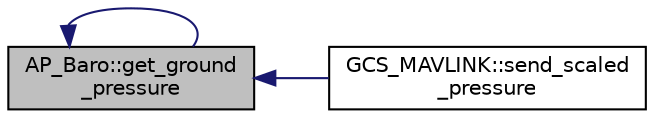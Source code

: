 digraph "AP_Baro::get_ground_pressure"
{
 // INTERACTIVE_SVG=YES
  edge [fontname="Helvetica",fontsize="10",labelfontname="Helvetica",labelfontsize="10"];
  node [fontname="Helvetica",fontsize="10",shape=record];
  rankdir="LR";
  Node1 [label="AP_Baro::get_ground\l_pressure",height=0.2,width=0.4,color="black", fillcolor="grey75", style="filled" fontcolor="black"];
  Node1 -> Node1 [dir="back",color="midnightblue",fontsize="10",style="solid",fontname="Helvetica"];
  Node1 -> Node2 [dir="back",color="midnightblue",fontsize="10",style="solid",fontname="Helvetica"];
  Node2 [label="GCS_MAVLINK::send_scaled\l_pressure",height=0.2,width=0.4,color="black", fillcolor="white", style="filled",URL="$classGCS__MAVLINK.html#a3804af6dbb30a886e02e2a3a86f199de"];
}

